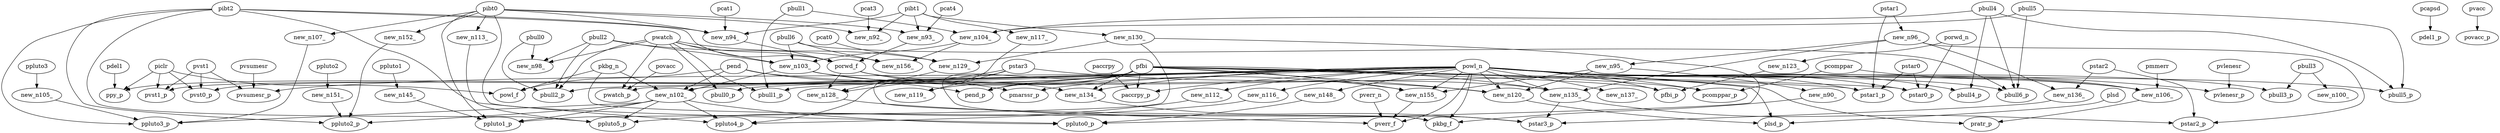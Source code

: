 digraph G {
    "pbull0" -> "pbull2_p";
    "pwatch" -> "pbull2_p";
    "pbull2" -> "pbull2_p";
    "powl_n" -> "pbull2_p";
    "pfbi" -> "pend_p";
    "pend" -> "pend_p";
    "powl_n" -> "pend_p";
    "new_n95_" -> "new_n90_";
    "new_n93_" -> "porwd_f";
    "pibt2" -> "porwd_f";
    "pwatch" -> "porwd_f";
    "new_n94_" -> "porwd_f";
    "pcat3" -> "new_n92_";
    "pibt1" -> "new_n92_";
    "pibt0" -> "new_n92_";
    "pcat4" -> "new_n93_";
    "pibt0" -> "new_n93_";
    "pibt1" -> "new_n93_";
    "pcat1" -> "new_n94_";
    "pibt2" -> "new_n94_";
    "pibt0" -> "new_n94_";
    "pibt1" -> "new_n94_";
    "new_n96_" -> "new_n95_";
    "pstar1" -> "new_n96_";
    "pbull3" -> "pbull3_p";
    "powl_n" -> "pbull3_p";
    "pbull0" -> "new_n98_";
    "pwatch" -> "new_n98_";
    "pbull2" -> "new_n98_";
    "pbull4" -> "pbull4_p";
    "powl_n" -> "pbull4_p";
    "pbull3" -> "new_n100_";
    "new_n102_" -> "ppluto3_p";
    "new_n105_" -> "ppluto3_p";
    "new_n107_" -> "ppluto3_p";
    "pibt2" -> "ppluto3_p";
    "pend" -> "new_n102_";
    "pkbg_n" -> "new_n102_";
    "new_n103_" -> "new_n102_";
    "powl_n" -> "new_n102_";
    "pbull2" -> "new_n103_";
    "new_n104_" -> "new_n103_";
    "pwatch" -> "new_n103_";
    "pbull6" -> "new_n103_";
    "pbull5" -> "new_n104_";
    "pbull1" -> "new_n104_";
    "pbull4" -> "new_n104_";
    "ppluto3" -> "new_n105_";
    "pmmerr" -> "new_n106_";
    "pcomppar" -> "new_n106_";
    "pend" -> "new_n106_";
    "powl_n" -> "new_n106_";
    "pibt0" -> "new_n107_";
    "povacc" -> "pwatch_p";
    "pwatch" -> "pwatch_p";
    "powl_n" -> "pwatch_p";
    "pbull4" -> "pbull5_p";
    "pbull5" -> "pbull5_p";
    "powl_n" -> "pbull5_p";
    "pbull5" -> "pbull6_p";
    "pbull4" -> "pbull6_p";
    "pbull6" -> "pbull6_p";
    "powl_n" -> "pbull6_p";
    "new_n102_" -> "ppluto5_p";
    "new_n112_" -> "ppluto5_p";
    "new_n113_" -> "ppluto5_p";
    "pibt2" -> "ppluto5_p";
    "powl_n" -> "new_n112_";
    "pibt0" -> "new_n113_";
    "pdel1" -> "ppy_p";
    "piclr" -> "ppy_p";
    "pfbi" -> "ppy_p";
    "new_n102_" -> "ppluto4_p";
    "new_n116_" -> "ppluto4_p";
    "new_n117_" -> "ppluto4_p";
    "pibt2" -> "ppluto4_p";
    "powl_n" -> "new_n116_";
    "pibt1" -> "new_n117_";
    "plsd" -> "plsd_p";
    "powl_n" -> "plsd_p";
    "new_n120_" -> "plsd_p";
    "pstar3" -> "new_n119_";
    "pfbi" -> "new_n119_";
    "pstar3" -> "new_n120_";
    "new_n95_" -> "new_n120_";
    "pfbi" -> "new_n120_";
    "powl_n" -> "new_n120_";
    "pvlenesr" -> "pvlenesr_p";
    "powl_n" -> "pvlenesr_p";
    "pfbi" -> "pfbi_p";
    "new_n123_" -> "pfbi_p";
    "powl_n" -> "pfbi_p";
    "porwd_n" -> "new_n123_";
    "pfbi" -> "pstar1_p";
    "pstar0" -> "pstar1_p";
    "pstar1" -> "pstar1_p";
    "powl_n" -> "pstar1_p";
    "pvst1" -> "pvsumesr_p";
    "pvsumesr" -> "pvsumesr_p";
    "powl_n" -> "pvsumesr_p";
    "pfbi" -> "paccrpy_p";
    "paccrpy" -> "paccrpy_p";
    "powl_n" -> "paccrpy_p";
    "new_n90_" -> "pkbg_f";
    "pfbi" -> "pkbg_f";
    "pkbg_n" -> "pkbg_f";
    "powl_n" -> "pkbg_f";
    "pstar3" -> "new_n128_";
    "new_n129_" -> "new_n128_";
    "porwd_f" -> "new_n128_";
    "pcat0" -> "new_n129_";
    "new_n130_" -> "new_n129_";
    "pwatch" -> "new_n129_";
    "pibt1" -> "new_n130_";
    "new_n103_" -> "pmarssr_p";
    "powl_n" -> "pmarssr_p";
    "porwd_n" -> "pstar0_p";
    "pfbi" -> "pstar0_p";
    "pstar0" -> "pstar0_p";
    "powl_n" -> "pstar0_p";
    "new_n135_" -> "pstar3_p";
    "new_n136_" -> "pstar3_p";
    "new_n134_" -> "pstar3_p";
    "pstar3" -> "pstar3_p";
    "porwd_f" -> "new_n134_";
    "pfbi" -> "new_n134_";
    "powl_n" -> "new_n134_";
    "porwd_f" -> "new_n135_";
    "pfbi" -> "new_n135_";
    "powl_n" -> "new_n135_";
    "new_n96_" -> "new_n135_";
    "pstar2" -> "new_n136_";
    "new_n96_" -> "new_n136_";
    "powl_n" -> "new_n137_";
    "pcapsd" -> "pdel1_p";
    "new_n96_" -> "pstar2_p";
    "new_n135_" -> "pstar2_p";
    "pstar2" -> "pstar2_p";
    "pvst1" -> "pvst0_p";
    "piclr" -> "pvst0_p";
    "pfbi" -> "pvst0_p";
    "pfbi" -> "pcomppar_p";
    "pcomppar" -> "pcomppar_p";
    "powl_n" -> "pcomppar_p";
    "pend" -> "powl_f";
    "piclr" -> "powl_f";
    "pkbg_n" -> "powl_f";
    "pvst1" -> "pvst1_p";
    "piclr" -> "pvst1_p";
    "pfbi" -> "pvst1_p";
    "new_n102_" -> "ppluto1_p";
    "new_n145_" -> "ppluto1_p";
    "new_n130_" -> "ppluto1_p";
    "pibt0" -> "ppluto1_p";
    "ppluto1" -> "new_n145_";
    "powl_n" -> "pratr_p";
    "new_n106_" -> "pratr_p";
    "new_n102_" -> "ppluto0_p";
    "new_n148_" -> "ppluto0_p";
    "pibt0" -> "ppluto0_p";
    "new_n130_" -> "ppluto0_p";
    "powl_n" -> "new_n148_";
    "pvacc" -> "povacc_p";
    "new_n102_" -> "ppluto2_p";
    "new_n151_" -> "ppluto2_p";
    "new_n152_" -> "ppluto2_p";
    "pibt2" -> "ppluto2_p";
    "ppluto2" -> "new_n151_";
    "pibt0" -> "new_n152_";
    "pwatch" -> "pbull0_p";
    "powl_n" -> "pbull0_p";
    "new_n128_" -> "pverr_f";
    "new_n155_" -> "pverr_f";
    "powl_n" -> "pverr_f";
    "pverr_n" -> "pverr_f";
    "new_n95_" -> "new_n155_";
    "powl_n" -> "new_n155_";
    "pfbi" -> "new_n155_";
    "new_n103_" -> "new_n155_";
    "pbull2" -> "new_n156_";
    "new_n104_" -> "new_n156_";
    "pbull6" -> "new_n156_";
    "pwatch" -> "pbull1_p";
    "pbull1" -> "pbull1_p";
    "powl_n" -> "pbull1_p";
}
